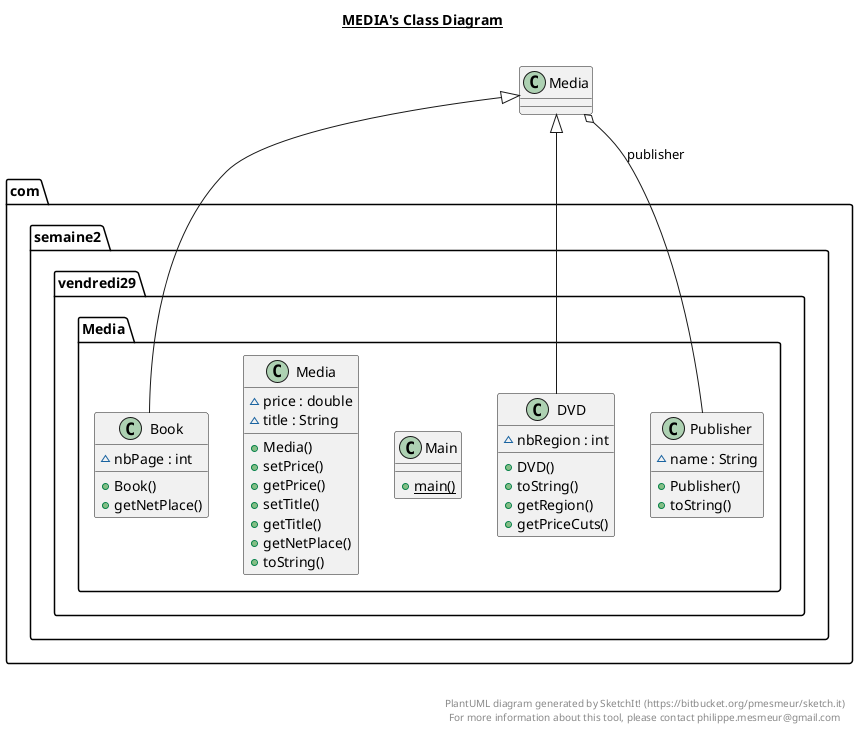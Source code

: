 @startuml

title __MEDIA's Class Diagram__\n

  package com.semaine2.vendredi29.Media {
    class Book {
        ~ nbPage : int
        + Book()
        + getNetPlace()
    }
  }
  

  package com.semaine2.vendredi29.Media {
    class DVD {
        ~ nbRegion : int
        + DVD()
        + toString()
        + getRegion()
        + getPriceCuts()
    }
  }
  

  package com.semaine2.vendredi29.Media {
    class Main {
        {static} + main()
    }
  }
  

  package com.semaine2.vendredi29.Media {
    class Media {
        ~ price : double
        ~ title : String
        + Media()
        + setPrice()
        + getPrice()
        + setTitle()
        + getTitle()
        + getNetPlace()
        + toString()
    }
  }
  

  package com.semaine2.vendredi29.Media {
    class Publisher {
        ~ name : String
        + Publisher()
        + toString()
    }
  }
  

  Book -up-|> Media
  DVD -up-|> Media
  Media o-- Publisher : publisher


right footer


PlantUML diagram generated by SketchIt! (https://bitbucket.org/pmesmeur/sketch.it)
For more information about this tool, please contact philippe.mesmeur@gmail.com
endfooter

@enduml
